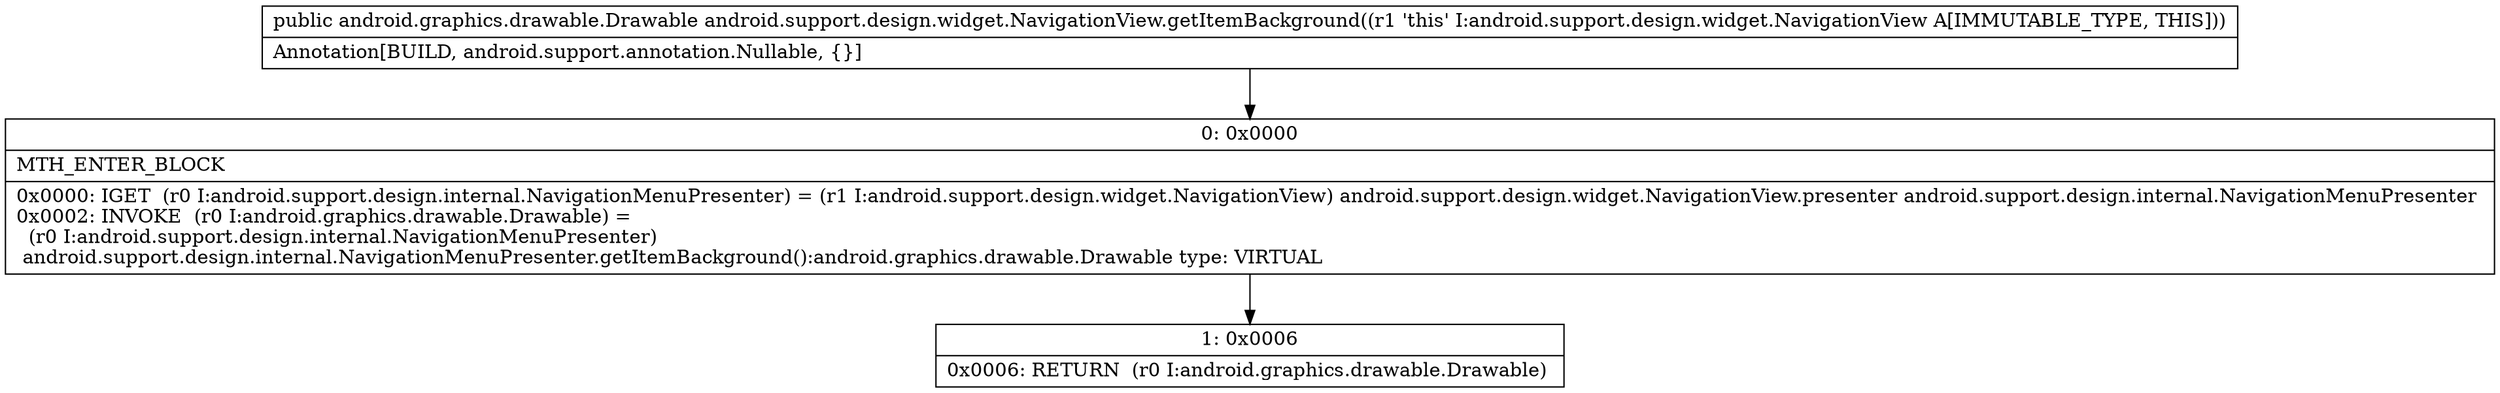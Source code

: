 digraph "CFG forandroid.support.design.widget.NavigationView.getItemBackground()Landroid\/graphics\/drawable\/Drawable;" {
Node_0 [shape=record,label="{0\:\ 0x0000|MTH_ENTER_BLOCK\l|0x0000: IGET  (r0 I:android.support.design.internal.NavigationMenuPresenter) = (r1 I:android.support.design.widget.NavigationView) android.support.design.widget.NavigationView.presenter android.support.design.internal.NavigationMenuPresenter \l0x0002: INVOKE  (r0 I:android.graphics.drawable.Drawable) = \l  (r0 I:android.support.design.internal.NavigationMenuPresenter)\l android.support.design.internal.NavigationMenuPresenter.getItemBackground():android.graphics.drawable.Drawable type: VIRTUAL \l}"];
Node_1 [shape=record,label="{1\:\ 0x0006|0x0006: RETURN  (r0 I:android.graphics.drawable.Drawable) \l}"];
MethodNode[shape=record,label="{public android.graphics.drawable.Drawable android.support.design.widget.NavigationView.getItemBackground((r1 'this' I:android.support.design.widget.NavigationView A[IMMUTABLE_TYPE, THIS]))  | Annotation[BUILD, android.support.annotation.Nullable, \{\}]\l}"];
MethodNode -> Node_0;
Node_0 -> Node_1;
}

